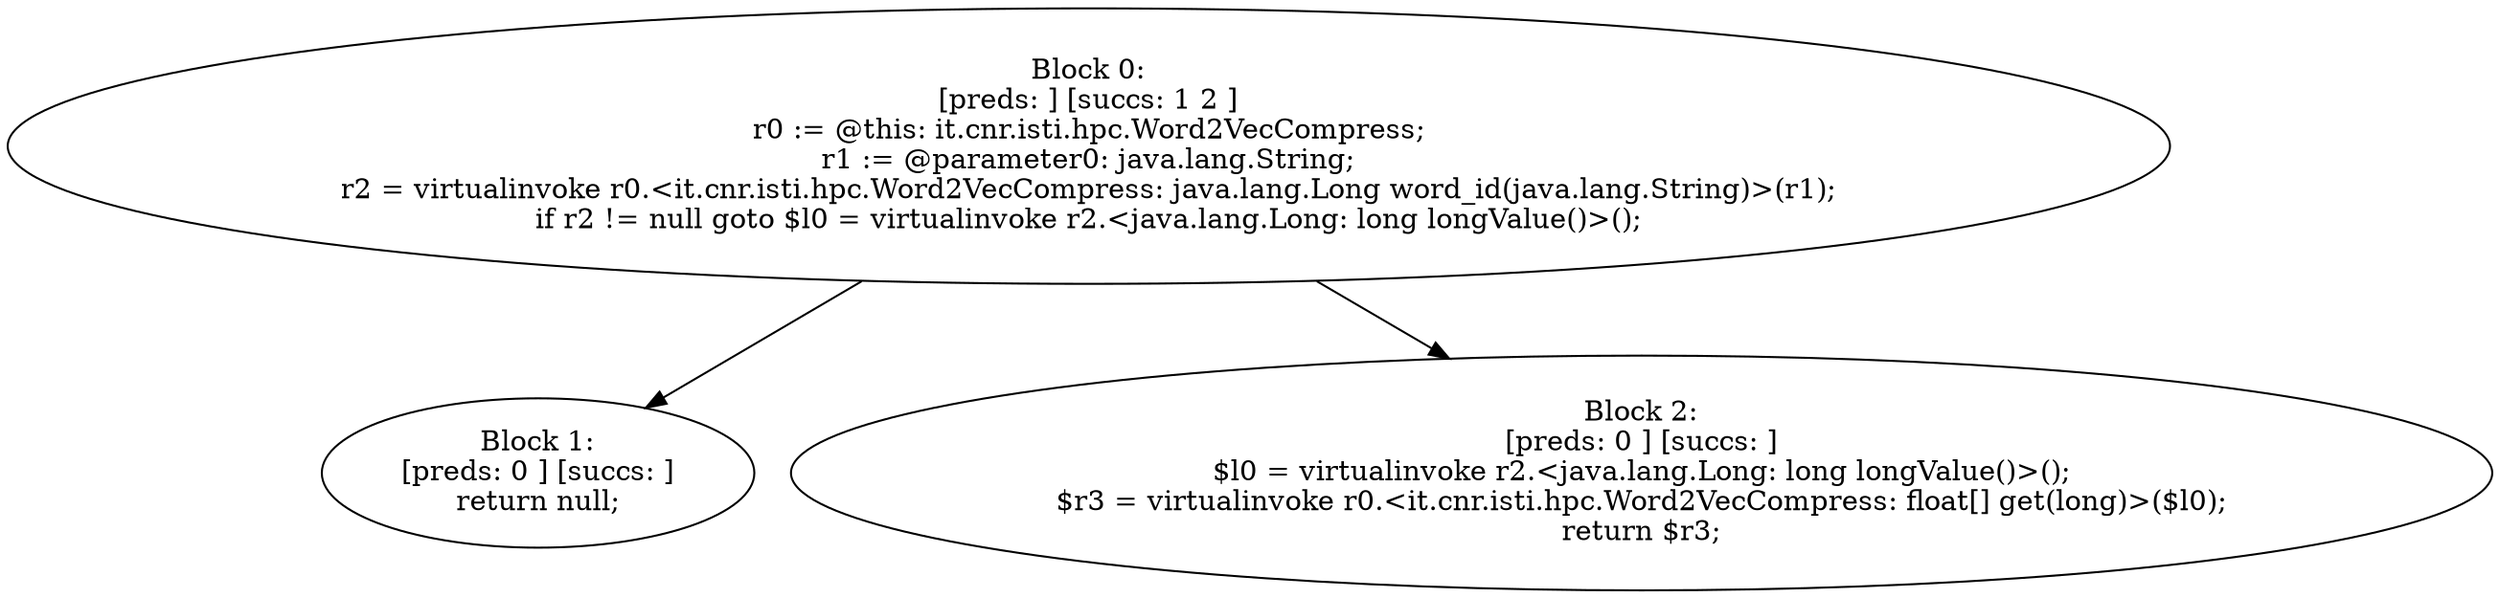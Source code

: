 digraph "unitGraph" {
    "Block 0:
[preds: ] [succs: 1 2 ]
r0 := @this: it.cnr.isti.hpc.Word2VecCompress;
r1 := @parameter0: java.lang.String;
r2 = virtualinvoke r0.<it.cnr.isti.hpc.Word2VecCompress: java.lang.Long word_id(java.lang.String)>(r1);
if r2 != null goto $l0 = virtualinvoke r2.<java.lang.Long: long longValue()>();
"
    "Block 1:
[preds: 0 ] [succs: ]
return null;
"
    "Block 2:
[preds: 0 ] [succs: ]
$l0 = virtualinvoke r2.<java.lang.Long: long longValue()>();
$r3 = virtualinvoke r0.<it.cnr.isti.hpc.Word2VecCompress: float[] get(long)>($l0);
return $r3;
"
    "Block 0:
[preds: ] [succs: 1 2 ]
r0 := @this: it.cnr.isti.hpc.Word2VecCompress;
r1 := @parameter0: java.lang.String;
r2 = virtualinvoke r0.<it.cnr.isti.hpc.Word2VecCompress: java.lang.Long word_id(java.lang.String)>(r1);
if r2 != null goto $l0 = virtualinvoke r2.<java.lang.Long: long longValue()>();
"->"Block 1:
[preds: 0 ] [succs: ]
return null;
";
    "Block 0:
[preds: ] [succs: 1 2 ]
r0 := @this: it.cnr.isti.hpc.Word2VecCompress;
r1 := @parameter0: java.lang.String;
r2 = virtualinvoke r0.<it.cnr.isti.hpc.Word2VecCompress: java.lang.Long word_id(java.lang.String)>(r1);
if r2 != null goto $l0 = virtualinvoke r2.<java.lang.Long: long longValue()>();
"->"Block 2:
[preds: 0 ] [succs: ]
$l0 = virtualinvoke r2.<java.lang.Long: long longValue()>();
$r3 = virtualinvoke r0.<it.cnr.isti.hpc.Word2VecCompress: float[] get(long)>($l0);
return $r3;
";
}
